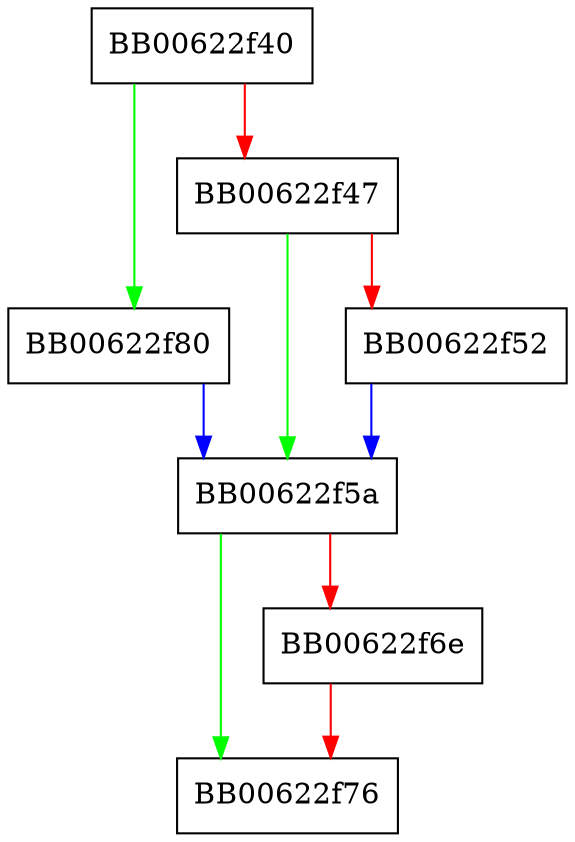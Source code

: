digraph d2i_PKCS7 {
  node [shape="box"];
  graph [splines=ortho];
  BB00622f40 -> BB00622f80 [color="green"];
  BB00622f40 -> BB00622f47 [color="red"];
  BB00622f47 -> BB00622f5a [color="green"];
  BB00622f47 -> BB00622f52 [color="red"];
  BB00622f52 -> BB00622f5a [color="blue"];
  BB00622f5a -> BB00622f76 [color="green"];
  BB00622f5a -> BB00622f6e [color="red"];
  BB00622f6e -> BB00622f76 [color="red"];
  BB00622f80 -> BB00622f5a [color="blue"];
}
